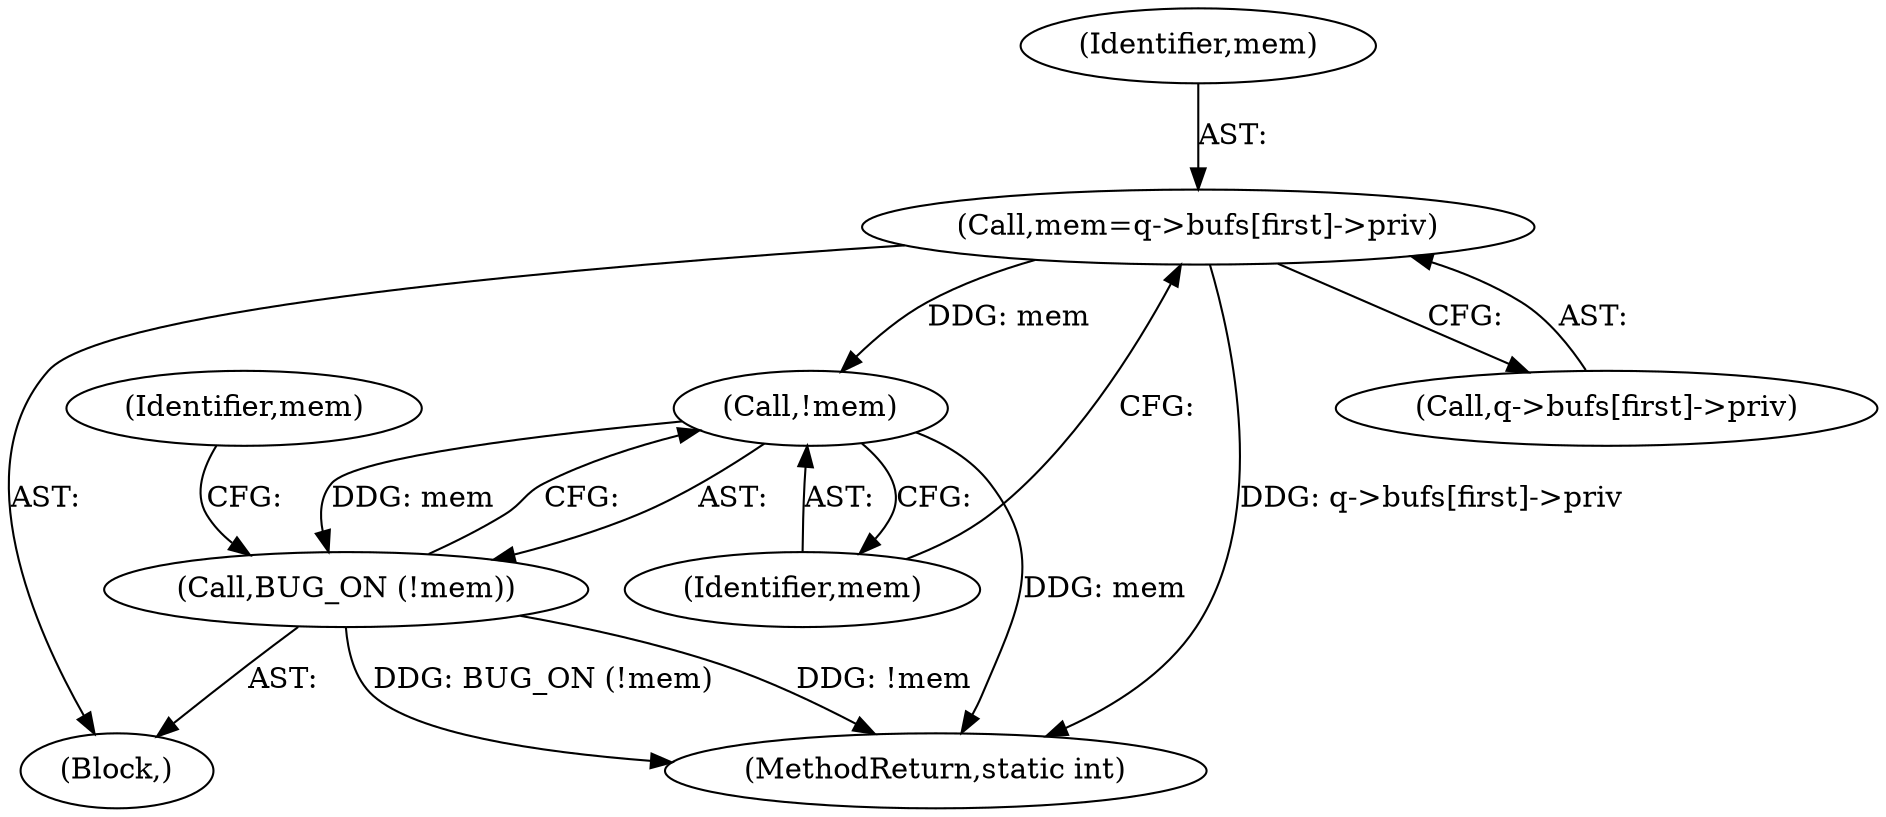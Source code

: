 digraph "0_linux_0b29669c065f60501e7289e1950fa2a618962358@array" {
"1000262" [label="(Call,mem=q->bufs[first]->priv)"];
"1000272" [label="(Call,!mem)"];
"1000271" [label="(Call,BUG_ON (!mem))"];
"1000272" [label="(Call,!mem)"];
"1000263" [label="(Identifier,mem)"];
"1000276" [label="(Identifier,mem)"];
"1000106" [label="(Block,)"];
"1000262" [label="(Call,mem=q->bufs[first]->priv)"];
"1000271" [label="(Call,BUG_ON (!mem))"];
"1000273" [label="(Identifier,mem)"];
"1000360" [label="(MethodReturn,static int)"];
"1000264" [label="(Call,q->bufs[first]->priv)"];
"1000262" -> "1000106"  [label="AST: "];
"1000262" -> "1000264"  [label="CFG: "];
"1000263" -> "1000262"  [label="AST: "];
"1000264" -> "1000262"  [label="AST: "];
"1000273" -> "1000262"  [label="CFG: "];
"1000262" -> "1000360"  [label="DDG: q->bufs[first]->priv"];
"1000262" -> "1000272"  [label="DDG: mem"];
"1000272" -> "1000271"  [label="AST: "];
"1000272" -> "1000273"  [label="CFG: "];
"1000273" -> "1000272"  [label="AST: "];
"1000271" -> "1000272"  [label="CFG: "];
"1000272" -> "1000360"  [label="DDG: mem"];
"1000272" -> "1000271"  [label="DDG: mem"];
"1000271" -> "1000106"  [label="AST: "];
"1000276" -> "1000271"  [label="CFG: "];
"1000271" -> "1000360"  [label="DDG: !mem"];
"1000271" -> "1000360"  [label="DDG: BUG_ON (!mem)"];
}

